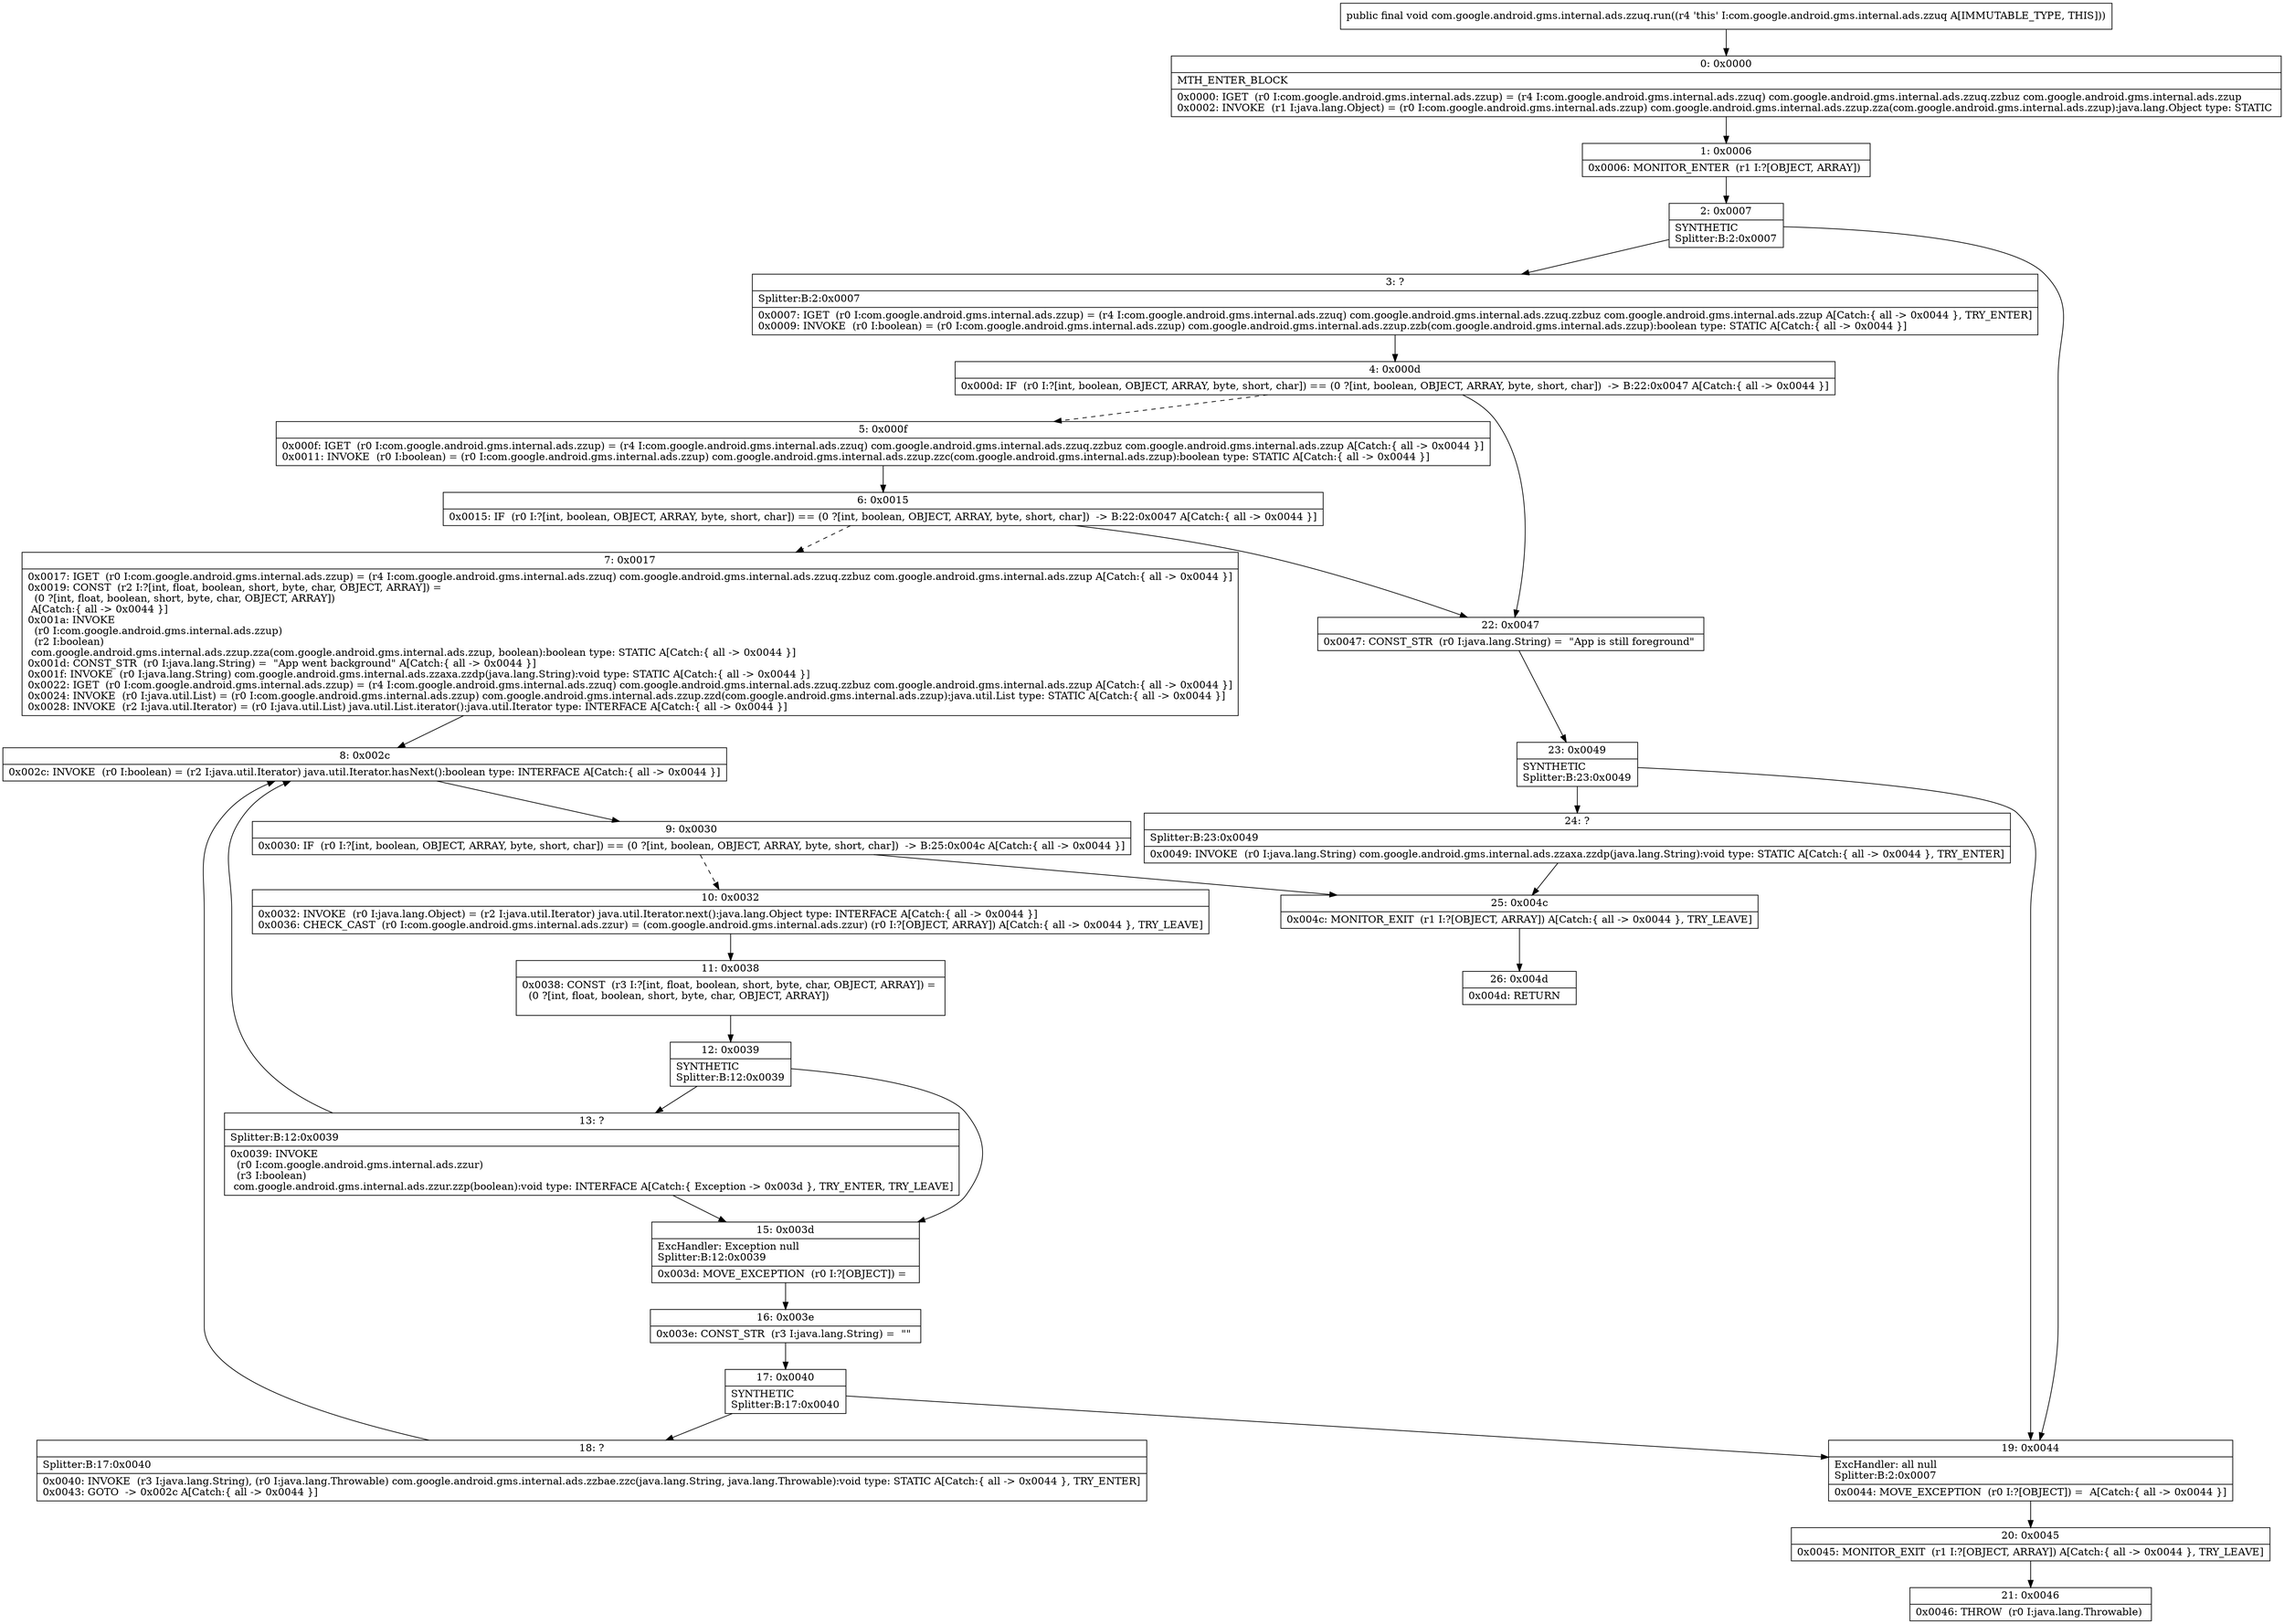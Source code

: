 digraph "CFG forcom.google.android.gms.internal.ads.zzuq.run()V" {
Node_0 [shape=record,label="{0\:\ 0x0000|MTH_ENTER_BLOCK\l|0x0000: IGET  (r0 I:com.google.android.gms.internal.ads.zzup) = (r4 I:com.google.android.gms.internal.ads.zzuq) com.google.android.gms.internal.ads.zzuq.zzbuz com.google.android.gms.internal.ads.zzup \l0x0002: INVOKE  (r1 I:java.lang.Object) = (r0 I:com.google.android.gms.internal.ads.zzup) com.google.android.gms.internal.ads.zzup.zza(com.google.android.gms.internal.ads.zzup):java.lang.Object type: STATIC \l}"];
Node_1 [shape=record,label="{1\:\ 0x0006|0x0006: MONITOR_ENTER  (r1 I:?[OBJECT, ARRAY]) \l}"];
Node_2 [shape=record,label="{2\:\ 0x0007|SYNTHETIC\lSplitter:B:2:0x0007\l}"];
Node_3 [shape=record,label="{3\:\ ?|Splitter:B:2:0x0007\l|0x0007: IGET  (r0 I:com.google.android.gms.internal.ads.zzup) = (r4 I:com.google.android.gms.internal.ads.zzuq) com.google.android.gms.internal.ads.zzuq.zzbuz com.google.android.gms.internal.ads.zzup A[Catch:\{ all \-\> 0x0044 \}, TRY_ENTER]\l0x0009: INVOKE  (r0 I:boolean) = (r0 I:com.google.android.gms.internal.ads.zzup) com.google.android.gms.internal.ads.zzup.zzb(com.google.android.gms.internal.ads.zzup):boolean type: STATIC A[Catch:\{ all \-\> 0x0044 \}]\l}"];
Node_4 [shape=record,label="{4\:\ 0x000d|0x000d: IF  (r0 I:?[int, boolean, OBJECT, ARRAY, byte, short, char]) == (0 ?[int, boolean, OBJECT, ARRAY, byte, short, char])  \-\> B:22:0x0047 A[Catch:\{ all \-\> 0x0044 \}]\l}"];
Node_5 [shape=record,label="{5\:\ 0x000f|0x000f: IGET  (r0 I:com.google.android.gms.internal.ads.zzup) = (r4 I:com.google.android.gms.internal.ads.zzuq) com.google.android.gms.internal.ads.zzuq.zzbuz com.google.android.gms.internal.ads.zzup A[Catch:\{ all \-\> 0x0044 \}]\l0x0011: INVOKE  (r0 I:boolean) = (r0 I:com.google.android.gms.internal.ads.zzup) com.google.android.gms.internal.ads.zzup.zzc(com.google.android.gms.internal.ads.zzup):boolean type: STATIC A[Catch:\{ all \-\> 0x0044 \}]\l}"];
Node_6 [shape=record,label="{6\:\ 0x0015|0x0015: IF  (r0 I:?[int, boolean, OBJECT, ARRAY, byte, short, char]) == (0 ?[int, boolean, OBJECT, ARRAY, byte, short, char])  \-\> B:22:0x0047 A[Catch:\{ all \-\> 0x0044 \}]\l}"];
Node_7 [shape=record,label="{7\:\ 0x0017|0x0017: IGET  (r0 I:com.google.android.gms.internal.ads.zzup) = (r4 I:com.google.android.gms.internal.ads.zzuq) com.google.android.gms.internal.ads.zzuq.zzbuz com.google.android.gms.internal.ads.zzup A[Catch:\{ all \-\> 0x0044 \}]\l0x0019: CONST  (r2 I:?[int, float, boolean, short, byte, char, OBJECT, ARRAY]) = \l  (0 ?[int, float, boolean, short, byte, char, OBJECT, ARRAY])\l A[Catch:\{ all \-\> 0x0044 \}]\l0x001a: INVOKE  \l  (r0 I:com.google.android.gms.internal.ads.zzup)\l  (r2 I:boolean)\l com.google.android.gms.internal.ads.zzup.zza(com.google.android.gms.internal.ads.zzup, boolean):boolean type: STATIC A[Catch:\{ all \-\> 0x0044 \}]\l0x001d: CONST_STR  (r0 I:java.lang.String) =  \"App went background\" A[Catch:\{ all \-\> 0x0044 \}]\l0x001f: INVOKE  (r0 I:java.lang.String) com.google.android.gms.internal.ads.zzaxa.zzdp(java.lang.String):void type: STATIC A[Catch:\{ all \-\> 0x0044 \}]\l0x0022: IGET  (r0 I:com.google.android.gms.internal.ads.zzup) = (r4 I:com.google.android.gms.internal.ads.zzuq) com.google.android.gms.internal.ads.zzuq.zzbuz com.google.android.gms.internal.ads.zzup A[Catch:\{ all \-\> 0x0044 \}]\l0x0024: INVOKE  (r0 I:java.util.List) = (r0 I:com.google.android.gms.internal.ads.zzup) com.google.android.gms.internal.ads.zzup.zzd(com.google.android.gms.internal.ads.zzup):java.util.List type: STATIC A[Catch:\{ all \-\> 0x0044 \}]\l0x0028: INVOKE  (r2 I:java.util.Iterator) = (r0 I:java.util.List) java.util.List.iterator():java.util.Iterator type: INTERFACE A[Catch:\{ all \-\> 0x0044 \}]\l}"];
Node_8 [shape=record,label="{8\:\ 0x002c|0x002c: INVOKE  (r0 I:boolean) = (r2 I:java.util.Iterator) java.util.Iterator.hasNext():boolean type: INTERFACE A[Catch:\{ all \-\> 0x0044 \}]\l}"];
Node_9 [shape=record,label="{9\:\ 0x0030|0x0030: IF  (r0 I:?[int, boolean, OBJECT, ARRAY, byte, short, char]) == (0 ?[int, boolean, OBJECT, ARRAY, byte, short, char])  \-\> B:25:0x004c A[Catch:\{ all \-\> 0x0044 \}]\l}"];
Node_10 [shape=record,label="{10\:\ 0x0032|0x0032: INVOKE  (r0 I:java.lang.Object) = (r2 I:java.util.Iterator) java.util.Iterator.next():java.lang.Object type: INTERFACE A[Catch:\{ all \-\> 0x0044 \}]\l0x0036: CHECK_CAST  (r0 I:com.google.android.gms.internal.ads.zzur) = (com.google.android.gms.internal.ads.zzur) (r0 I:?[OBJECT, ARRAY]) A[Catch:\{ all \-\> 0x0044 \}, TRY_LEAVE]\l}"];
Node_11 [shape=record,label="{11\:\ 0x0038|0x0038: CONST  (r3 I:?[int, float, boolean, short, byte, char, OBJECT, ARRAY]) = \l  (0 ?[int, float, boolean, short, byte, char, OBJECT, ARRAY])\l \l}"];
Node_12 [shape=record,label="{12\:\ 0x0039|SYNTHETIC\lSplitter:B:12:0x0039\l}"];
Node_13 [shape=record,label="{13\:\ ?|Splitter:B:12:0x0039\l|0x0039: INVOKE  \l  (r0 I:com.google.android.gms.internal.ads.zzur)\l  (r3 I:boolean)\l com.google.android.gms.internal.ads.zzur.zzp(boolean):void type: INTERFACE A[Catch:\{ Exception \-\> 0x003d \}, TRY_ENTER, TRY_LEAVE]\l}"];
Node_15 [shape=record,label="{15\:\ 0x003d|ExcHandler: Exception null\lSplitter:B:12:0x0039\l|0x003d: MOVE_EXCEPTION  (r0 I:?[OBJECT]) =  \l}"];
Node_16 [shape=record,label="{16\:\ 0x003e|0x003e: CONST_STR  (r3 I:java.lang.String) =  \"\" \l}"];
Node_17 [shape=record,label="{17\:\ 0x0040|SYNTHETIC\lSplitter:B:17:0x0040\l}"];
Node_18 [shape=record,label="{18\:\ ?|Splitter:B:17:0x0040\l|0x0040: INVOKE  (r3 I:java.lang.String), (r0 I:java.lang.Throwable) com.google.android.gms.internal.ads.zzbae.zzc(java.lang.String, java.lang.Throwable):void type: STATIC A[Catch:\{ all \-\> 0x0044 \}, TRY_ENTER]\l0x0043: GOTO  \-\> 0x002c A[Catch:\{ all \-\> 0x0044 \}]\l}"];
Node_19 [shape=record,label="{19\:\ 0x0044|ExcHandler: all null\lSplitter:B:2:0x0007\l|0x0044: MOVE_EXCEPTION  (r0 I:?[OBJECT]) =  A[Catch:\{ all \-\> 0x0044 \}]\l}"];
Node_20 [shape=record,label="{20\:\ 0x0045|0x0045: MONITOR_EXIT  (r1 I:?[OBJECT, ARRAY]) A[Catch:\{ all \-\> 0x0044 \}, TRY_LEAVE]\l}"];
Node_21 [shape=record,label="{21\:\ 0x0046|0x0046: THROW  (r0 I:java.lang.Throwable) \l}"];
Node_22 [shape=record,label="{22\:\ 0x0047|0x0047: CONST_STR  (r0 I:java.lang.String) =  \"App is still foreground\" \l}"];
Node_23 [shape=record,label="{23\:\ 0x0049|SYNTHETIC\lSplitter:B:23:0x0049\l}"];
Node_24 [shape=record,label="{24\:\ ?|Splitter:B:23:0x0049\l|0x0049: INVOKE  (r0 I:java.lang.String) com.google.android.gms.internal.ads.zzaxa.zzdp(java.lang.String):void type: STATIC A[Catch:\{ all \-\> 0x0044 \}, TRY_ENTER]\l}"];
Node_25 [shape=record,label="{25\:\ 0x004c|0x004c: MONITOR_EXIT  (r1 I:?[OBJECT, ARRAY]) A[Catch:\{ all \-\> 0x0044 \}, TRY_LEAVE]\l}"];
Node_26 [shape=record,label="{26\:\ 0x004d|0x004d: RETURN   \l}"];
MethodNode[shape=record,label="{public final void com.google.android.gms.internal.ads.zzuq.run((r4 'this' I:com.google.android.gms.internal.ads.zzuq A[IMMUTABLE_TYPE, THIS])) }"];
MethodNode -> Node_0;
Node_0 -> Node_1;
Node_1 -> Node_2;
Node_2 -> Node_3;
Node_2 -> Node_19;
Node_3 -> Node_4;
Node_4 -> Node_5[style=dashed];
Node_4 -> Node_22;
Node_5 -> Node_6;
Node_6 -> Node_7[style=dashed];
Node_6 -> Node_22;
Node_7 -> Node_8;
Node_8 -> Node_9;
Node_9 -> Node_10[style=dashed];
Node_9 -> Node_25;
Node_10 -> Node_11;
Node_11 -> Node_12;
Node_12 -> Node_13;
Node_12 -> Node_15;
Node_13 -> Node_15;
Node_13 -> Node_8;
Node_15 -> Node_16;
Node_16 -> Node_17;
Node_17 -> Node_18;
Node_17 -> Node_19;
Node_18 -> Node_8;
Node_19 -> Node_20;
Node_20 -> Node_21;
Node_22 -> Node_23;
Node_23 -> Node_24;
Node_23 -> Node_19;
Node_24 -> Node_25;
Node_25 -> Node_26;
}

